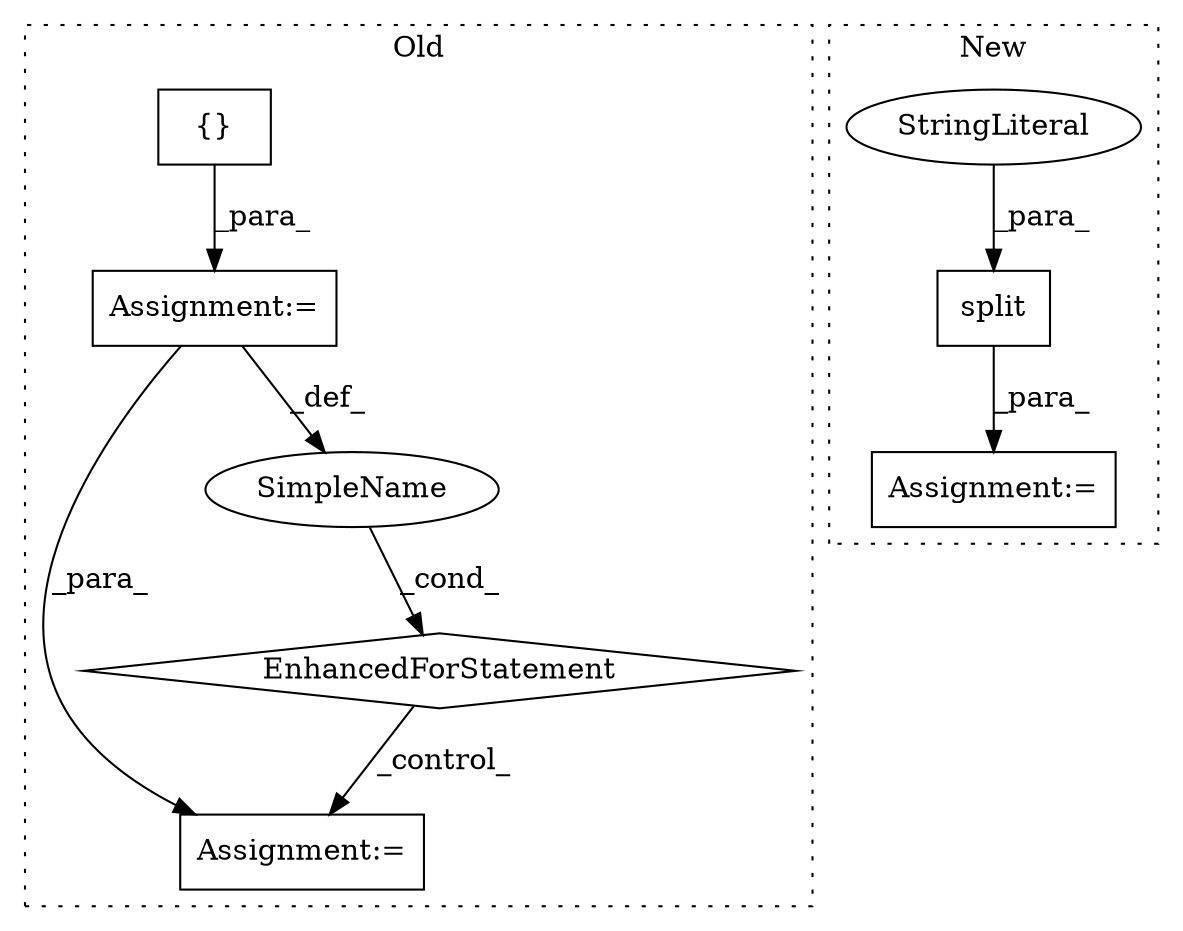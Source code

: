 digraph G {
subgraph cluster0 {
1 [label="EnhancedForStatement" a="70" s="237,325" l="53,2" shape="diamond"];
3 [label="Assignment:=" a="7" s="237,325" l="53,2" shape="box"];
6 [label="Assignment:=" a="7" s="365" l="1" shape="box"];
7 [label="{}" a="4" s="229" l="2" shape="box"];
8 [label="SimpleName" a="42" s="294" l="5" shape="ellipse"];
label = "Old";
style="dotted";
}
subgraph cluster1 {
2 [label="split" a="32" s="311,321" l="6,1" shape="box"];
4 [label="Assignment:=" a="7" s="290" l="1" shape="box"];
5 [label="StringLiteral" a="45" s="317" l="4" shape="ellipse"];
label = "New";
style="dotted";
}
1 -> 6 [label="_control_"];
2 -> 4 [label="_para_"];
3 -> 8 [label="_def_"];
3 -> 6 [label="_para_"];
5 -> 2 [label="_para_"];
7 -> 3 [label="_para_"];
8 -> 1 [label="_cond_"];
}